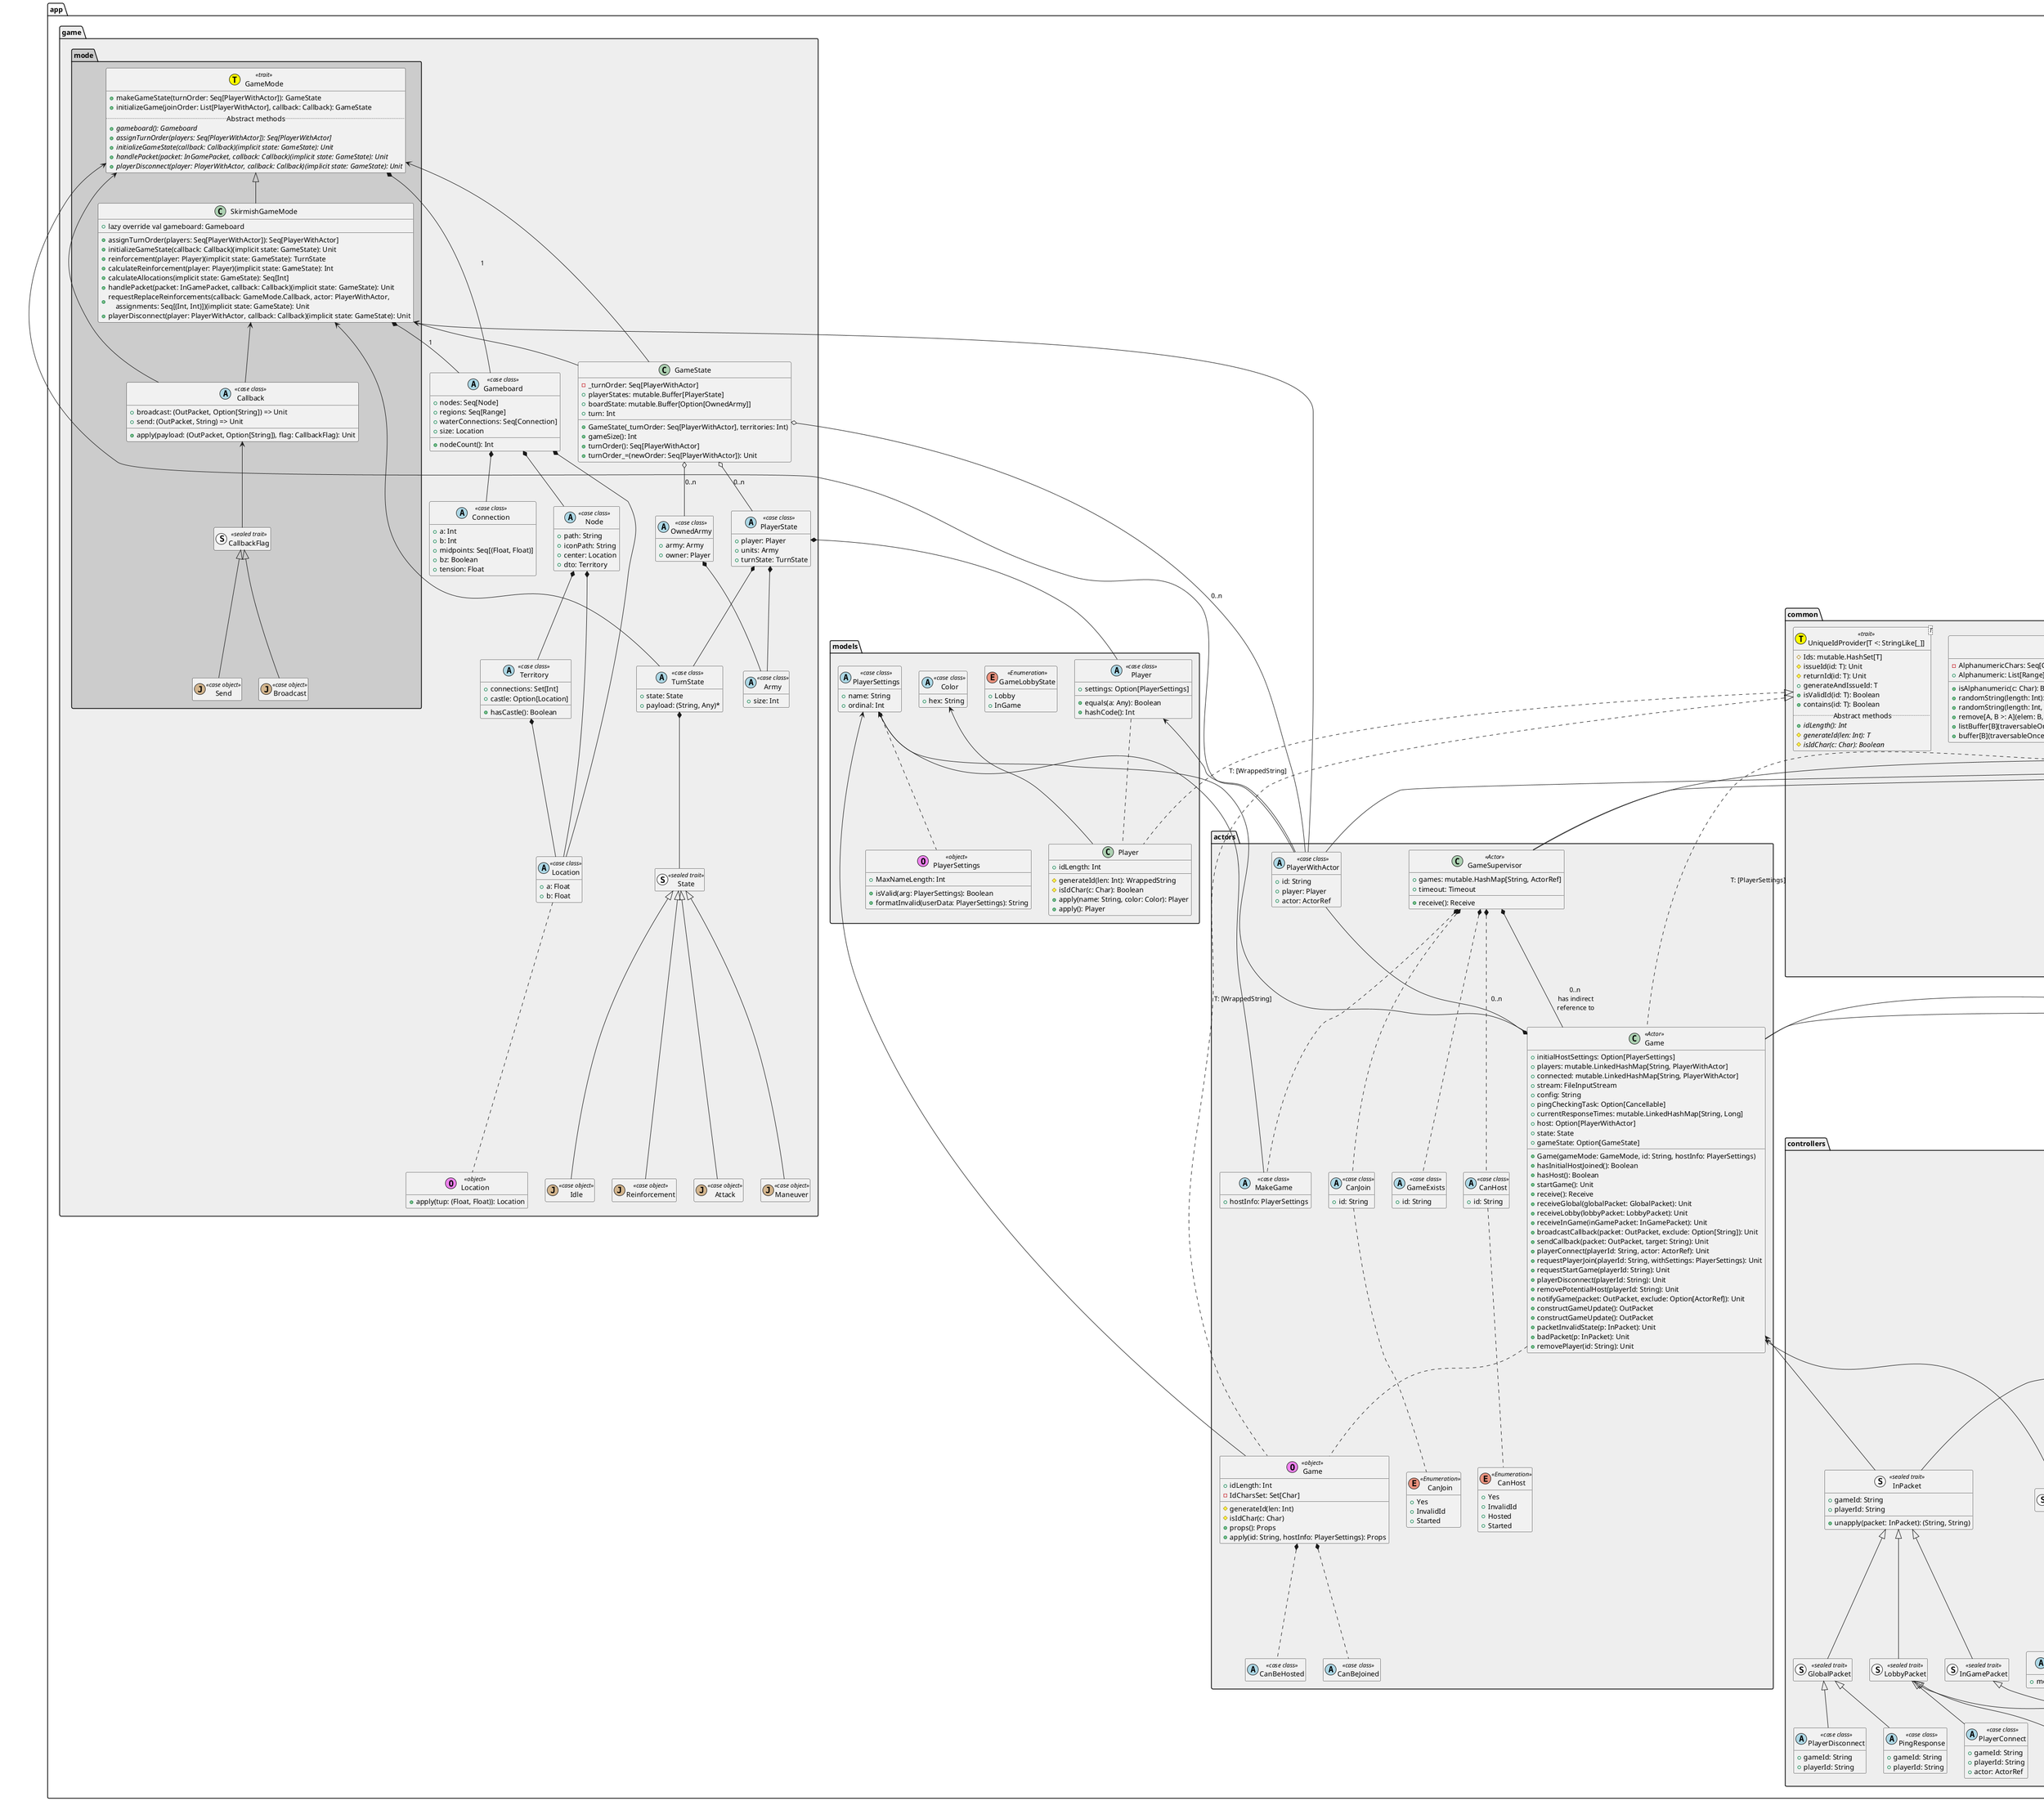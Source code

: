 @startuml

package app.models #EEEEEE {
  ' ---------------
  ' PlayerSettings.scala
  ' ---------------

  class PlayerSettings << (A, lightBlue) case class >> {
    +name: String
    +ordinal: Int
  }
  class PlayerSettings_ as "PlayerSettings" << (O, violet) object >> {
    +MaxNameLength: Int
    +isValid(arg: PlayerSettings): Boolean
    +formatInvalid(userData: PlayerSettings): String
  }
  PlayerSettings .. PlayerSettings_

  ' ---------------
  ' GameLobbyState.scala
  ' ---------------

  enum GameLobbyState << Enumeration >> {
    +Lobby
    +InGame
  }

  ' ---------------
  ' Color.scala
  ' ---------------

  class Color << (A, lightBlue) case class >> {
    +hex: String
  }

  ' ---------------
  ' Player.scala
  ' ---------------

  class Player << (A, lightBlue) case class >> {
    +settings: Option[PlayerSettings]
    +equals(a: Any): Boolean
    +hashCode(): Int
  }
  class Player_ as "Player" <<< (O, violet) object >> {
    +idLength: Int
    #generateId(len: Int): WrappedString
    #isIdChar(c: Char): Boolean
    +apply(name: String, color: Color): Player
    +apply(): Player
  }
  Player .. Player_
  Color <-- Player_
  app.common.UniqueIdProvider <|.. Player_ : "T: [WrappedString]"
  together {
    class Player
    class Player_
  }
}

package app.common #EEEEEE {
  ' ---------------
  ' Util.scala
  ' ---------------

  class Util << (O, violet) object >> {
    -AlphanumericChars: Seq[Char]
    +Alphanumeric: List[Range]
    +isAlphanumeric(c: Char): Boolean
    +randomString(length: Int): String
    +randomString(length: Int, from: Seq[Char]): String
    +remove[A, B >: A](elem: B, list: Seq[A]): Seq[A]
    +listBuffer[B](traversableOnce: TraversableOnce[B]): ListBuffer[B]
    +buffer[B](traversableOnce: TraversableOnce[B]): mutable.Buffer[B]
  }

  ' ---------------
  ' Resources.scala
  ' ---------------

  class Resources << (O, violet) object >> {
    +UserForm: Form
    +MakeUrl: Call
    NonHostSubmitURL: Call
    -- Config Loaded Values --
  }
  Resources *-- ConfigKeys
  Resources *-- ConfigLoader
  class ConfigKeys << (O, violet) object >> {
    -- Keys for Each Config Loaded Value --
  }
  class ConfigLoader << (O, violet) object >> {
    +load(config: Configuration, environment: Environment): Unit
    +loadGameboard(configuration: Configuration): Gameboard
    +parseNode(config: Config, edges: Seq[(Int, Int)]): Node
    +parseConnection(config: Config): Connection
    +toFloat(in: Any): Option[Float]
    +get[B](key: String, map: (Config, String) => B)(implicit config: Config): Option[B]
    +getList[B](key: String, map: util.ArrayList[_] => B)(implicit config: Config): Seq[B]
    +getPair[B](subConfig: Config, subKeys: (String, String), \n    map: (Config, String) => B)(implicit config: Config): (B, B)
    +toTuple2[B](list: Seq[B]): (B, B)
    +getAbTuples(key: String)(implicit config: Config): Seq[(Int, Int)]
    +getLocation(key: String, subKeys: (String, String) = ("a", "b"))\n    (implicit config: Config): Location
    +list[B](key: String, map: ConfigObject => B)(implicit config: Config): Seq[B]
    +configList(key: String)(implicit config: Config): Seq[Config]
    +loadOrThrow[A](oa: Option[A], key: String): A
  }

  together {
    class app.common.UniqueIdProvider
    class app.common.UniqueValueManager
  }

  ' ---------------
  ' UniqueIdProvider.scala
  ' ---------------

  class "UniqueIdProvider[T <: StringLike[_]]" as UniqueIdProvider<T> << (T, yellow) trait >> {
    #Ids: mutable.HashSet[T]
    #issueId(id: T): Unit
    #returnId(id: T): Unit
    +generateAndIssueId: T
    +isValidId(id: T): Boolean
    +contains(id: T): Boolean
    .. Abstract methods ..
    {abstract} +idLength(): Int
    {abstract} #generateId(len: Int): T
    {abstract} #isIdChar(c: Char): Boolean
  }

  ' ---------------
  ' UniqueValueManager.scala
  ' ---------------

  class "UniqueValueManager[T <: Product]" as UniqueValueManager<T> << (T, yellow) trait >> {
    #values: Option[List[mutable.HashSet[Any]]]
    +isUnique(t: T): Boolean
    +add(t: T): Unit
    +remove(t: T): Unit
  }
}

class Actor
class ActorRef
package app.actors #EEEEEE {
  ' ---------------
  ' Game.scala
  ' ---------------

  class Game_ as "Game" << (O, violet) object >> {
    +idLength: Int
    -IdCharsSet: Set[Char]
    #generateId(len: Int)
    #isIdChar(c: Char)
    +props(): Props
    +apply(id: String, hostInfo: PlayerSettings): Props
  }

  Actor <|-- Game
  app.common.UniqueValueManager <|.. Game : "T: [PlayerSettings]"
  app.common.UniqueIdProvider <|.. Game_ : "T: [WrappedString]"
  Game .. Game_
  PlayerSettings <-- Game
  PlayerSettings <-- Game_
  ActorRef <-- Game

  class CanBeHosted << (A, lightBlue) case class >>
  class CanBeJoined << (A, lightBlue) case class >>
  Game_ *.. CanBeHosted
  Game_ *.. CanBeJoined

  class Game << Actor >> {
    +Game(gameMode: GameMode, id: String, hostInfo: PlayerSettings)
    +initialHostSettings: Option[PlayerSettings]
    +players: mutable.LinkedHashMap[String, PlayerWithActor]
    +connected: mutable.LinkedHashMap[String, PlayerWithActor]
    +stream: FileInputStream
    +config: String
    +pingCheckingTask: Option[Cancellable]
    +currentResponseTimes: mutable.LinkedHashMap[String, Long]
    +host: Option[PlayerWithActor]
    +state: State
    +gameState: Option[GameState]

    +hasInitialHostJoined(): Boolean
    +hasHost(): Boolean
    +startGame(): Unit
    +receive(): Receive
    +receiveGlobal(globalPacket: GlobalPacket): Unit
    +receiveLobby(lobbyPacket: LobbyPacket): Unit
    +receiveInGame(inGamePacket: InGamePacket): Unit
    +broadcastCallback(packet: OutPacket, exclude: Option[String]): Unit
    +sendCallback(packet: OutPacket, target: String): Unit
    +playerConnect(playerId: String, actor: ActorRef): Unit
    +requestPlayerJoin(playerId: String, withSettings: PlayerSettings): Unit
    +requestStartGame(playerId: String): Unit
    +playerDisconnect(playerId: String): Unit
    +removePotentialHost(playerId: String): Unit
    +notifyGame(packet: OutPacket, exclude: Option[ActorRef]): Unit
    +constructGameUpdate(): OutPacket
    +constructGameUpdate(): OutPacket
    +packetInvalidState(p: InPacket): Unit
    +badPacket(p: InPacket): Unit
    +removePlayer(id: String): Unit
  }

  ' ---------------
  ' GameSupervisor.scala
  ' ---------------

  GameSupervisor *.. GameExists
  GameSupervisor *.. MakeGame
  GameSupervisor *.. CanHost
  GameSupervisor *.. CanJoin
  PlayerSettings *-- MakeGame
  ActorRef <-- GameSupervisor

  together {
    class CanHost
    class CanJoin
    class MakeGame
    class GameExists
  }
  class CanHost << (A, lightBlue) case class >> {
    +id: String
  }
  class CanJoin << (A, lightBlue) case class >> {
    +id: String
  }
  class MakeGame << (A, lightBlue) case class >> {
    +hostInfo: PlayerSettings
  }
  class GameExists << (A, lightBlue) case class >> {
    +id: String
  }
  enum CanHost_ as "CanHost" << Enumeration >> {
    +Yes
    +InvalidId
    +Hosted
    +Started
  }
  enum CanJoin_ as "CanJoin" << Enumeration >> {
    +Yes
    +InvalidId
    +Started
  }
  CanHost .. CanHost_
  CanJoin .. CanJoin_

  Actor <|-- GameSupervisor
  class GameSupervisor << Actor >> {
    +games: mutable.HashMap[String, ActorRef]
    +timeout: Timeout
    +receive(): Receive
  }
  GameSupervisor *-- Game : "0..n\n has indirect\n reference to"

  ' ---------------
  ' PlayerWithActor.scala
  ' ---------------

  class PlayerWithActor << (A, lightBlue) case class >> {
    +id: String
    +player: Player
    +actor: ActorRef
  }
  Player <-- PlayerWithActor
  ActorRef <-- PlayerWithActor
  PlayerWithActor --* Game : "0..n"
}

class MessagesAbstractController
class DefaultHttpErrorHandler
class "Reads[T]" as Reads<T>
class "Writes[T]" as Writes<T>

package app.controllers #EEEEEE {
  ' ---------------
  ' ErrorHandler.scala
  ' ---------------

  class ErrorHandler << Singleton >> {
    +ErrorHandler @Inject() (env: Environment, config: Configuration,\n    sourceMapper: OptionalSourceMapper, router: Provider[Router])
    +onClientError(request: RequestHeader, statusCode: Int,\n    message: String): Future[Result]

  }
  class ErrorHandler_ as "ErrorHandler" << (O, violet) object >> {
    +renderErrorPage(statusCode: Int, message: String): Result
    +renderErrorPage(status: Status, message: String): Result
    +onProdServerError(request: RequestHeader,\n    exception: UsefulException): Future[Result]
  }
  DefaultHttpErrorHandler <|-- ErrorHandler
  ErrorHandler .. ErrorHandler_

  ' ---------------
  ' SameOriginCheck.scala
  ' ---------------

  class SameOriginCheck << (T, yellow) trait >> {
    +logger: Logger
    +sameOriginCheck(rh: RequestHeader): Boolean
    .. Abstract methods ..
    {abstract} +validOrigin(origin: String): Boolean
  }

  ' ---------------
  ' MainController.scala
  ' ---------------

  class MainController {
    +MainController @Inject() (cached: Cached, cc: MessagesControllerComponents,\n    config, actorSystem: ActorSystem, \n    @Named("game-supervisor") gameSupervisor: ActorRef) \n    (implicit ec: ExecutionContext)
    +logger: Logger
    +timeout: Timeout
    +validOrigin(path: String): Boolean
    .. HTTP handlers ..
    +index(): EssentialAction
    +make(): Action[AnyContent]
    +host(id: String): Action[AnyContent]
    +lobby(id: String): Action[AnyContent]
    +spaEntryPoint()(implicit header: RequestHeader): Result
    +makePlayerIdCookie()(implicit request: RequestHeader): Cookie
    +redirectIndex(): Action[AnyContent]
    +publicConfig(): Action[AnyContent]
    +routeFiles(path: String): Action[AnyContent]
    .. WebSocket handlers ..
    +webSocket(gameId: String, playerId: String): WebSocket
    +messageFlowTransformer: MessageFlowTransformer[InPacket, OutPacket]
    +playerActorSource: Source[OutPacket, ActorRef]
    +flow(gameId: String, playerId: String): Flow[InPacket, OutPacket, ActorRef]
  }
  MessagesAbstractController <|-- MainController
  SameOriginCheck <|.. MainController

  ' ---------------
  ' Packets.scala
  ' ---------------

  class InPacket << (S, white) sealed trait >> {
    +gameId: String
    +playerId: String
    +unapply(packet: InPacket): (String, String)
  }
  class LobbyPacket << (S, white) sealed trait >>
  class InGamePacket << (S, white) sealed trait >>
  class GlobalPacket << (S, white) sealed trait >>
  InPacket <|-- LobbyPacket
  InPacket <|-- InGamePacket
  InPacket <|-- GlobalPacket

  class PlayerConnect << (A, lightBlue) case class >> {
    +gameId: String
    +playerId: String
    +actor: ActorRef
  }
  class RequestPlayerJoin << (A, lightBlue) case class >> {
    +gameId: String
    +playerId: String
    withSettings: PlayerSettings
  }
  class PlayerDisconnect << (A, lightBlue) case class >> {
    +gameId: String
    +playerId: String
  }
  class RequestStartGame << (A, lightBlue) case class >> {
    +gameId: String
    +playerId: String
  }
  class PingResponse << (A, lightBlue) case class >> {
    +gameId: String
    +playerId: String
  }
  class RequestPlaceReinforcements << (A, lightBlue) case class >> {
    +gameId: String
    +playerId: String
    {field} +assignments: Seq[(Int, Int)]
  }
  LobbyPacket <|-- PlayerConnect
  LobbyPacket <|-- RequestPlayerJoin
  GlobalPacket <|-- PlayerDisconnect
  LobbyPacket <|-- RequestStartGame
  GlobalPacket <|-- PingResponse
  InGamePacket <|-- RequestPlaceReinforcements
  together {
    class InPacket
    class LobbyPacket
    class GlobalPacket
    class InGamePacket
    class PlayerConnect
    class RequestPlayerJoin
    class PlayerDisconnect
    class RequestStartGame
    class PingResponse
    class RequestPlaceReinforcements
  }

  class OutPacket << (S, white) sealed trait >>
  class GameLobbyUpdate << (A, lightBlue) case class >> {
    +seq: Seq[PlayerSettings]
    +host: Int
  }
  class RequestReply << (A, lightBlue) case class >> {
    +response: Response
    +message: String
  }
  class BadPacket << (A, lightBlue) case class >> {
    +message: String
  }
  class StartGame << (A, lightBlue) case class >> {
    +identity: String
  }
  class UpdatePlayerState << (A, lightBlue) case class >> {
    +seq: Seq[PlayerState]
    +turn: Int
  }
  class PingPlayer << (A, lightBlue) case class >> {
    +identity: String
  }
  class SendConfig << (A, lightBlue) case class >> {
    +config: String
  }
  class SendGameboard << (A, lightBlue) case class >> {
    +gameboard: Gameboard
  }
  class UpdateBoardState << (A, lightBlue) case class >> {
    {field} +armies: Map[Int, (Int, Int)])
  }
  class UpdateBoardState_ as "UpdateBoardState" <<< (O, violet) object >> {
    +apply(state: GameState): UpdateBoardState
  }
  UpdateBoardState .. UpdateBoardState_
  OutPacket <|-- GameLobbyUpdate
  OutPacket <|-- RequestReply
  OutPacket <|-- BadPacket
  OutPacket <|-- StartGame
  OutPacket <|-- UpdatePlayerState
  OutPacket <|-- PingPlayer
  OutPacket <|-- SendConfig
  OutPacket <|-- SendGameboard
  OutPacket <|-- UpdateBoardState
  RequestReply <-- RequestResponse
  together {
    class OutPacket
    class GameLobbyUpdate
    class RequestReply
    class BadPacket
    class StartGame
    class UpdatePlayerState
    class PingPlayer
    class SendConfig
    class SendGameboard
    class UpdateBoardState
    class RequestResponse
  }

  enum RequestResponse << Enumeration >> {
    +Accepted
    +Rejected
  }

  class "UnusedFormat[T <: InPacket]" as UnusedFormat<T> {
    +reads(json: JsValue): JsResult[T]
  }
  Reads <.. UnusedFormat

  class PayloadWrites {
    +writes(data: Seq[(String, Any)])
  }
  Writes <.. PayloadWrites : "T: Seq[(String, Any)]"

  class JsonMarshallers <<< (O, violet) object >> {
   .. Writes for data types ..
   .. Reads for data types ..
  }
  Reads --o JsonMarshallers : "many"
  Writes --o JsonMarshallers : "many"
  JsonMarshallers <-- PayloadWrites
  JsonMarshallers <-- UnusedFormat
  JsonMarshallers <-- InPacket
  JsonMarshallers <-- OutPacket

  together {
    class JsonMarshallers
    class Writes
    class Reads
  }

  Game <-- InPacket
  Game <-- OutPacket
}

package app.game #EEEEEE {
  ' ---------------
  ' Territory.scala
  ' ---------------

  class Territory << (A, lightBlue) case class >> {
    +connections: Set[Int]
    +castle: Option[Location]
    +hasCastle(): Boolean
  }
  Territory *-- Location

  ' ---------------
  ' Army.scala
  ' ---------------

  class Army << (A, lightBlue) case class >> {
    +size: Int
  }

  ' ---------------
  ' OwnedArmy.scala
  ' ---------------

  class OwnedArmy << (A, lightBlue) case class >> {
    +army: Army
    +owner: Player
  }
  OwnedArmy *-- Army

  ' ---------------
  ' Connection.scala
  ' ---------------

  class Connection << (A, lightBlue) case class >> {
    +a: Int
    +b: Int
    {field} +midpoints: Seq[(Float, Float)]
    +bz: Boolean
    +tension: Float
  }

  ' ---------------
  ' Gameboard.scala
  ' ---------------

  class Gameboard << (A, lightBlue) case class >> {
    +nodes: Seq[Node]
    +regions: Seq[Range]
    +waterConnections: Seq[Connection]
    +size: Location
    +nodeCount(): Int
  }
  Gameboard *-- Node
  Gameboard *-- Connection
  Gameboard *-- Location
  class Location << (A, lightBlue) case class >> {
    +a: Float
    +b: Float
  }
  class Location_ as "Location" << (O, violet) object >> {
    +apply(tup: (Float, Float)): Location
  }
  Location .. Location_
  class Node << (A, lightBlue) case class >> {
    +path: String
    +iconPath: String
    +center: Location
    +dto: Territory
  }
  Node *-- Location
  Node *-- Territory

  ' ---------------
  ' PlayerState.scala
  ' ---------------

  class State << (S, white) sealed trait >>
  class Reinforcement << (J, tan) case object >>
  class Attack << (J, tan) case object >>
  class Maneuver << (J, tan) case object >>
  class Idle << (J, tan) case object >>
  State <|-- Reinforcement
  State <|-- Attack
  State <|-- Maneuver
  State <|-- Idle

  class TurnState << (A, lightBlue) case class >> {
    +state: State
    {field} +payload: (String, Any)*
  }
  TurnState *-- State

  class PlayerState << (A, lightBlue) case class >> {
    +player: Player
    +units: Army
    +turnState: TurnState
  }
  PlayerState *-- Player
  PlayerState *-- Army
  PlayerState *-- TurnState

  ' ---------------
  ' GameState.scala
  ' ---------------

  class GameState {
    +GameState(_turnOrder: Seq[PlayerWithActor], territories: Int)
    -_turnOrder: Seq[PlayerWithActor]
    +playerStates: mutable.Buffer[PlayerState]
    +boardState: mutable.Buffer[Option[OwnedArmy]]
    +turn: Int
    +gameSize(): Int
    +turnOrder(): Seq[PlayerWithActor]
    +turnOrder_=(newOrder: Seq[PlayerWithActor]): Unit
  }
  GameState o-- PlayerWithActor : "0..n"
  GameState o-- PlayerState : "0..n"
  GameState o-- OwnedArmy : "0..n"

  package mode #CCCCCC {
    ' ---------------
    ' GameMode.scala
    ' ---------------

    class CallbackFlag << (S, white) sealed trait >>
    class Broadcast << (J, tan) case object >>
    class Send << (J, tan) case object >>
    CallbackFlag <|-- Broadcast
    CallbackFlag <|-- Send

    class Callback << (A, lightBlue) case class >> {
      {field} +broadcast: (OutPacket, Option[String]) => Unit
      {field} +send: (OutPacket, String) => Unit
      +apply(payload: (OutPacket, Option[String]), flag: CallbackFlag): Unit
    }
    Callback <-- CallbackFlag

    class GameMode << (T, yellow) trait >> {
      +makeGameState(turnOrder: Seq[PlayerWithActor]): GameState
      +initializeGame(joinOrder: List[PlayerWithActor], callback: Callback): GameState
      .. Abstract methods ..
      {abstract} +gameboard(): Gameboard
      {abstract} +assignTurnOrder(players: Seq[PlayerWithActor]): Seq[PlayerWithActor]
      {abstract} +initializeGameState(callback: Callback)(implicit state: GameState): Unit
      {abstract} +handlePacket(packet: InGamePacket, callback: Callback)(implicit state: GameState): Unit
      {abstract} +playerDisconnect(player: PlayerWithActor, callback: Callback)(implicit state: GameState): Unit
    }
    GameMode <-- Callback
    GameMode <-- PlayerWithActor
    GameMode *-- Gameboard : "1"
    GameMode <-- GameState

    ' ---------------
    ' SkirmishGameMode.scala
    ' ---------------

    class SkirmishGameMode {
      {field} +lazy override val gameboard: Gameboard
      +assignTurnOrder(players: Seq[PlayerWithActor]): Seq[PlayerWithActor]
      +initializeGameState(callback: Callback)(implicit state: GameState): Unit
      +reinforcement(player: Player)(implicit state: GameState): TurnState
      +calculateReinforcement(player: Player)(implicit state: GameState): Int
      +calculateAllocations(implicit state: GameState): Seq[Int]
      +handlePacket(packet: InGamePacket, callback: Callback)(implicit state: GameState): Unit
      +requestReplaceReinforcements(callback: GameMode.Callback, actor: PlayerWithActor,\n    assignments: Seq[(Int, Int)])(implicit state: GameState): Unit
      +playerDisconnect(player: PlayerWithActor, callback: Callback)(implicit state: GameState): Unit
    }
    GameMode <|-- SkirmishGameMode
    SkirmishGameMode <-- Callback
    SkirmishGameMode <-- PlayerWithActor
    SkirmishGameMode *-- Gameboard : "1"
    SkirmishGameMode <-- GameState
    SkirmishGameMode <-- TurnState
  }
}

hide empty members

@enduml